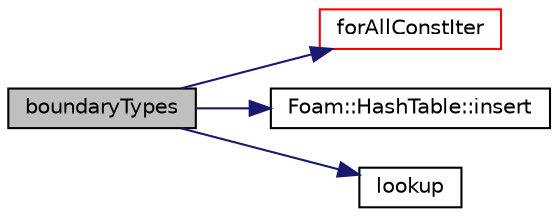 digraph "boundaryTypes"
{
  bgcolor="transparent";
  edge [fontname="Helvetica",fontsize="10",labelfontname="Helvetica",labelfontsize="10"];
  node [fontname="Helvetica",fontsize="10",shape=record];
  rankdir="LR";
  Node1523 [label="boundaryTypes",height=0.2,width=0.4,color="black", fillcolor="grey75", style="filled", fontcolor="black"];
  Node1523 -> Node1524 [color="midnightblue",fontsize="10",style="solid",fontname="Helvetica"];
  Node1524 [label="forAllConstIter",height=0.2,width=0.4,color="red",URL="$a39311.html#ae21e2836509b0fa7f7cedf6493b11b09"];
  Node1523 -> Node1717 [color="midnightblue",fontsize="10",style="solid",fontname="Helvetica"];
  Node1717 [label="Foam::HashTable::insert",height=0.2,width=0.4,color="black",URL="$a26841.html#a5eee1e0e199ad59b9cb3916cd42156e0",tooltip="Insert a new hashedEntry. "];
  Node1523 -> Node1821 [color="midnightblue",fontsize="10",style="solid",fontname="Helvetica"];
  Node1821 [label="lookup",height=0.2,width=0.4,color="black",URL="$a21791.html#aa12e10d2264a98b7f09469676a073768"];
}
